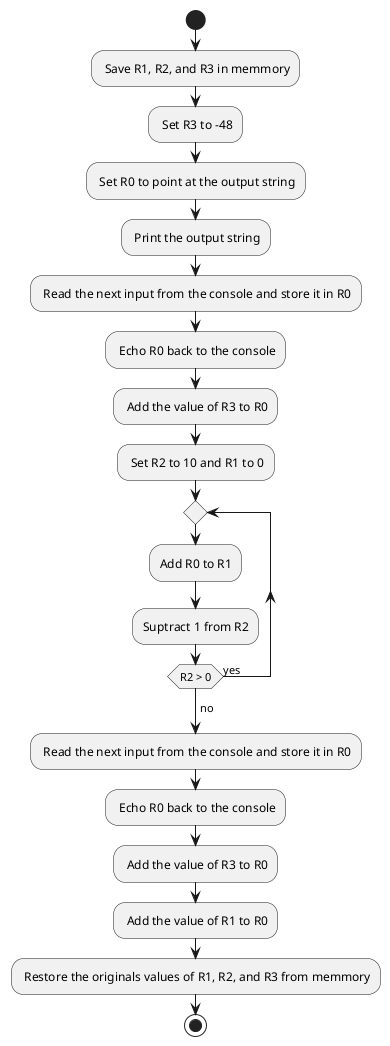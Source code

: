 @startuml
start
: Save R1, R2, and R3 in memmory;
: Set R3 to -48;
: Set R0 to point at the output string;
: Print the output string;
: Read the next input from the console and store it in R0;
: Echo R0 back to the console;
: Add the value of R3 to R0;
: Set R2 to 10 and R1 to 0;
repeat
  :Add R0 to R1;
  :Suptract 1 from R2;
repeat while (R2 > 0) is (yes)
->no;
: Read the next input from the console and store it in R0;
: Echo R0 back to the console;
: Add the value of R3 to R0;
: Add the value of R1 to R0;
: Restore the originals values of R1, R2, and R3 from memmory;
stop
@enduml